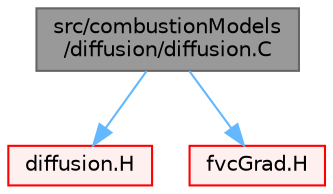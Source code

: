 digraph "src/combustionModels/diffusion/diffusion.C"
{
 // LATEX_PDF_SIZE
  bgcolor="transparent";
  edge [fontname=Helvetica,fontsize=10,labelfontname=Helvetica,labelfontsize=10];
  node [fontname=Helvetica,fontsize=10,shape=box,height=0.2,width=0.4];
  Node1 [id="Node000001",label="src/combustionModels\l/diffusion/diffusion.C",height=0.2,width=0.4,color="gray40", fillcolor="grey60", style="filled", fontcolor="black",tooltip=" "];
  Node1 -> Node2 [id="edge1_Node000001_Node000002",color="steelblue1",style="solid",tooltip=" "];
  Node2 [id="Node000002",label="diffusion.H",height=0.2,width=0.4,color="red", fillcolor="#FFF0F0", style="filled",URL="$diffusion_8H.html",tooltip=" "];
  Node1 -> Node440 [id="edge2_Node000001_Node000440",color="steelblue1",style="solid",tooltip=" "];
  Node440 [id="Node000440",label="fvcGrad.H",height=0.2,width=0.4,color="red", fillcolor="#FFF0F0", style="filled",URL="$fvcGrad_8H.html",tooltip="Calculate the gradient of the given field."];
}

